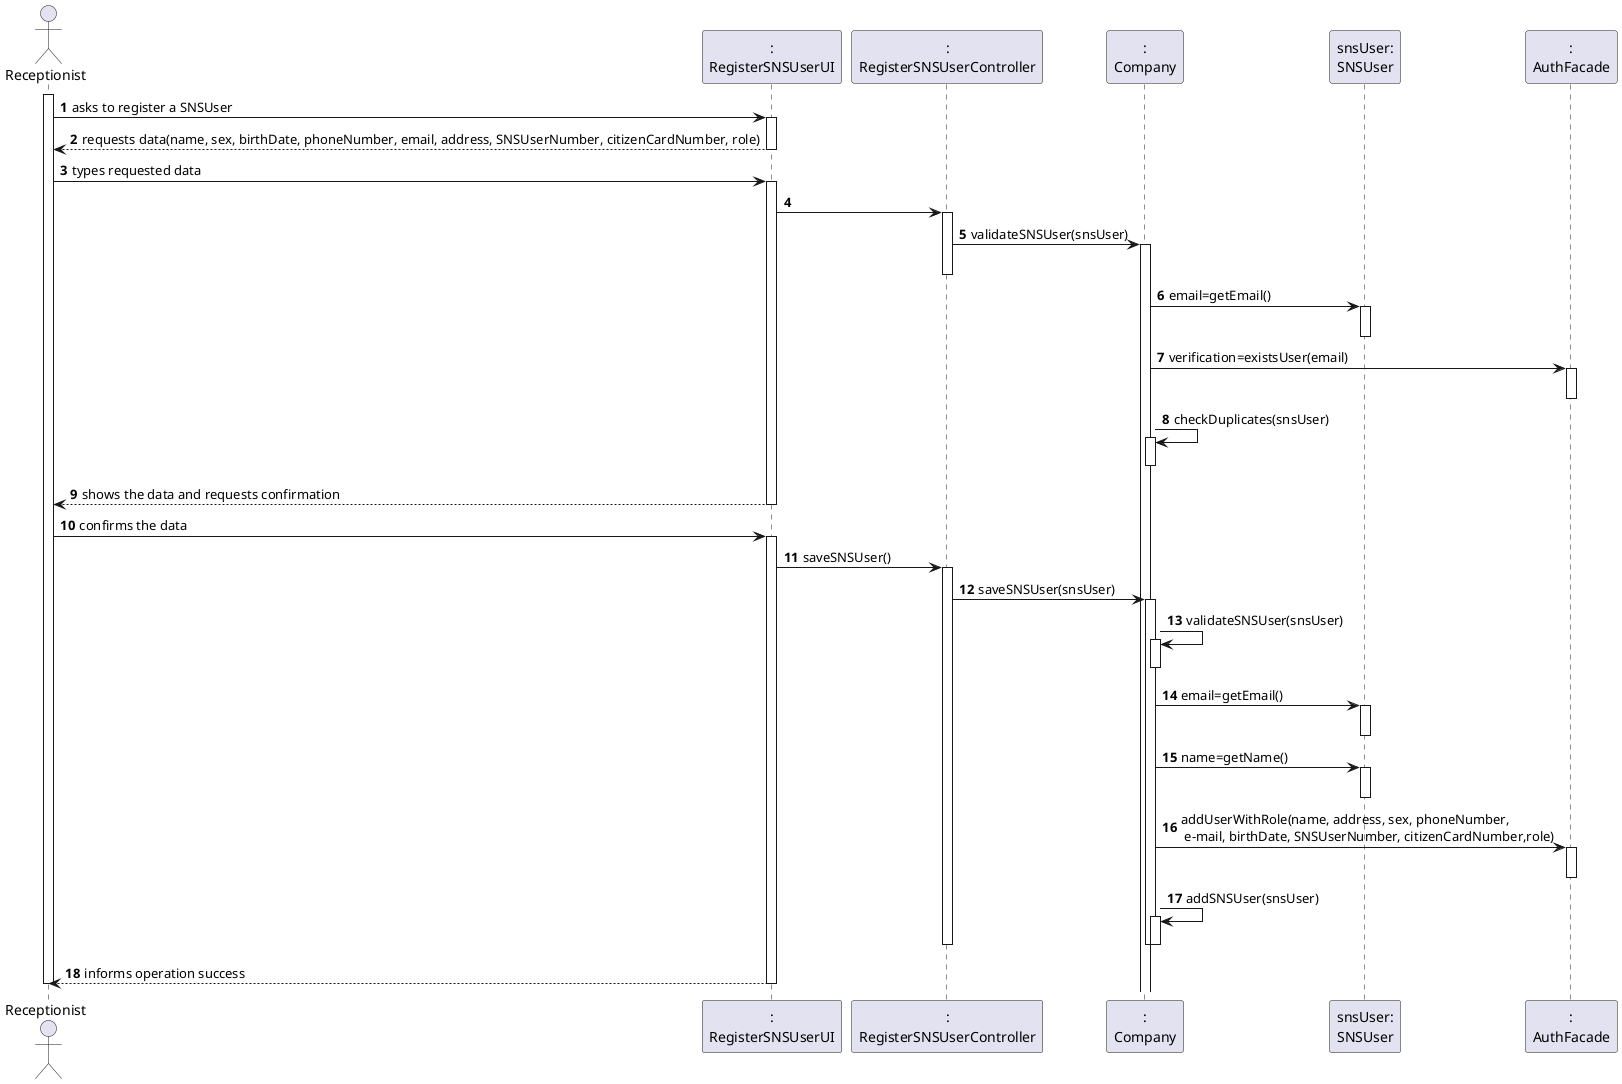 @startuml
autonumber
'hide footbox

actor "Receptionist" as RP
participant ":\nRegisterSNSUserUI" as UI
participant ":\nRegisterSNSUserController" as CTRL
participant ":\nCompany" as CP
participant "snsUser:\nSNSUser" as SU
participant ":\nAuthFacade" as AUTH


activate RP
RP -> UI : asks to register a SNSUser
activate UI
UI --> RP : requests data(name, sex, birthDate, phoneNumber, email, address, SNSUserNumber, citizenCardNumber, role)
deactivate UI

RP -> UI : types requested data
activate UI

UI -> CTRL :
activate CTRL

CTRL -> CP : validateSNSUser(snsUser)
activate CP
deactivate CTRL

CP -> SU : email=getEmail()
activate SU
deactivate SU

CP -> AUTH : verification=existsUser(email)
activate AUTH
deactivate AUTH

CP -> CP : checkDuplicates(snsUser)
activate CP
deactivate CP

UI --> RP : shows the data and requests confirmation
deactivate UI

RP -> UI : confirms the data
activate UI

UI -> CTRL : saveSNSUser()
activate CTRL

CTRL -> CP : saveSNSUser(snsUser)
activate CP


CP -> CP : validateSNSUser(snsUser)
activate CP
deactivate CP

CP -> SU : email=getEmail()
activate SU
deactivate SU

CP -> SU : name=getName()
activate SU
deactivate SU

CP -> AUTH : addUserWithRole(name, address, sex, phoneNumber, \n e-mail, birthDate, SNSUserNumber, citizenCardNumber,role)
activate AUTH
deactivate AUTH

CP -> CP : addSNSUser(snsUser)
activate CP
deactivate CP
deactivate CP
deactivate CTRL

UI --> RP : informs operation success
deactivate UI
deactivate RP




@enduml